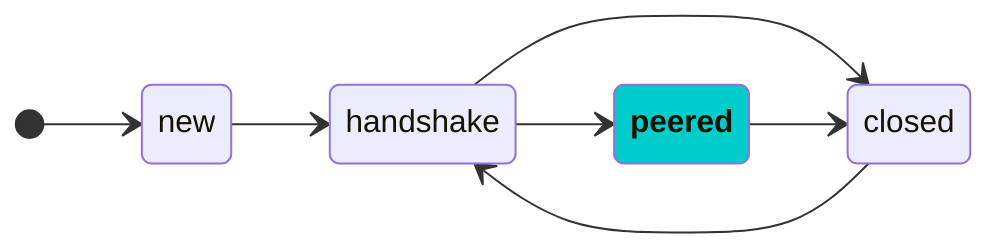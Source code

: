 stateDiagram-v2
    direction LR
    
    classDef currentState fill:#0CC,font-weight:bold,strike-width:2px

    [*] --> new
    new --> handshake
    handshake --> closed
    handshake --> peered:::currentState
    peered --> closed
    closed --> handshake